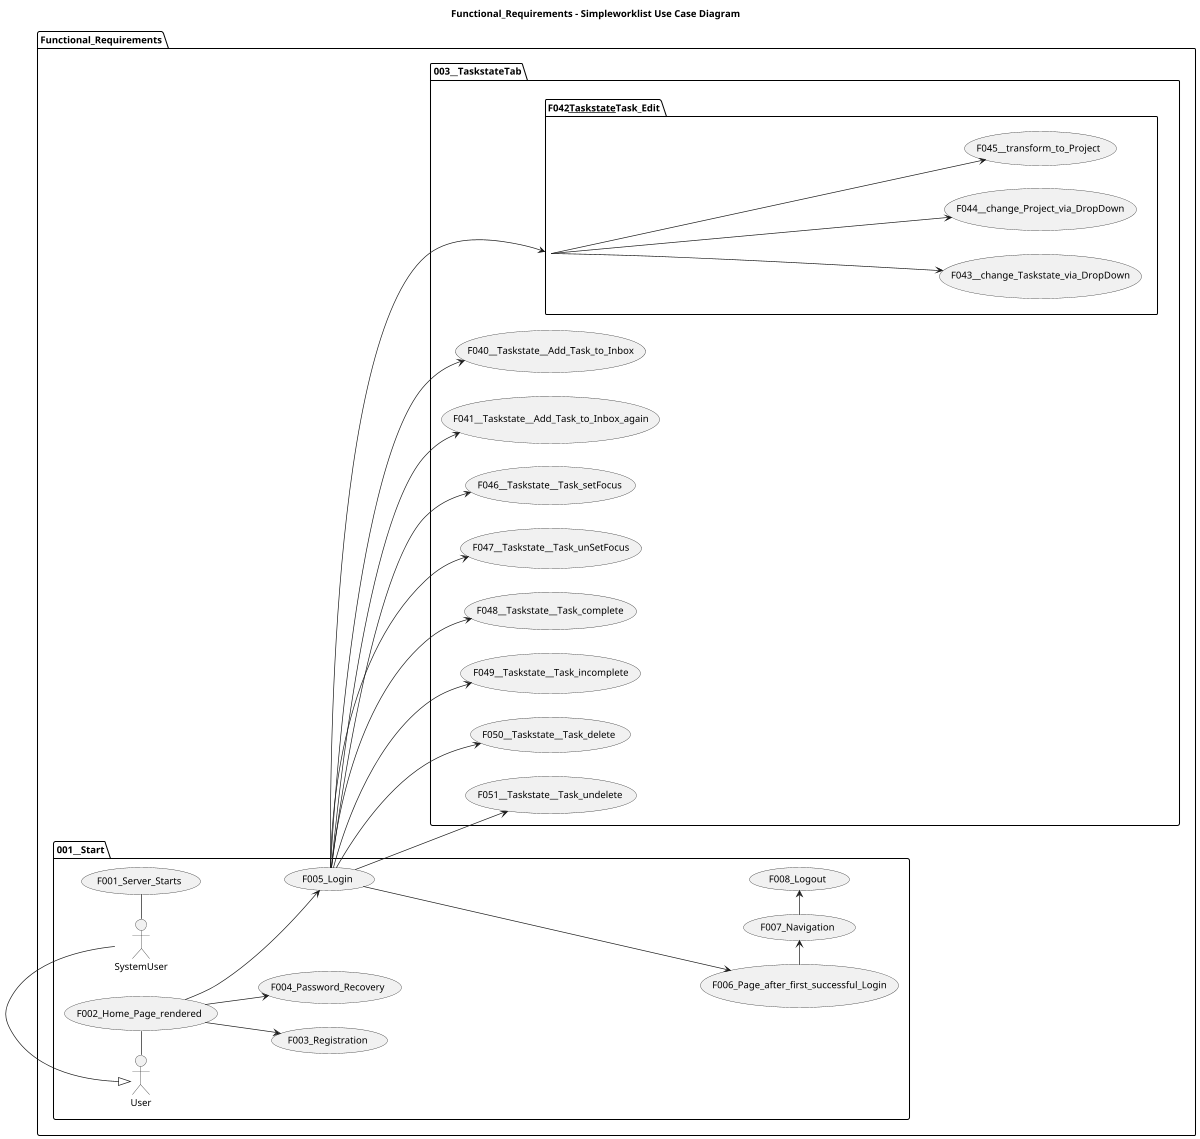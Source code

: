 @startuml

title Functional_Requirements - Simpleworklist Use Case Diagram

left to right direction
'top to bottom direction

'https://plantuml.com/use-case-diagram

scale 1200 width

package Functional_Requirements {

  package 001__Start {
    SystemUser - (F001_Server_Starts)
    User - (F002_Home_Page_rendered)
    (F002_Home_Page_rendered) --> (F003_Registration)
    (F002_Home_Page_rendered) --> (F004_Password_Recovery)
    (F002_Home_Page_rendered) --> (F005_Login)
    (F005_Login) ---> (F006_Page_after_first_successful_Login)
    (F006_Page_after_first_successful_Login) -> (F007_Navigation)
    (F007_Navigation) -> (F008_Logout)

    User <|- SystemUser
  }

  package 003__TaskstateTab {
    (F005_Login) --> (F040__Taskstate__Add_Task_to_Inbox)
    (F005_Login) --> (F041__Taskstate__Add_Task_to_Inbox_again)
    (F005_Login) --> (F042__Taskstate__Task_Edit)
    package F042__Taskstate__Task_Edit {
      (F042__Taskstate__Task_Edit) ---> (F043__change_Taskstate_via_DropDown)
      (F042__Taskstate__Task_Edit) ---> (F044__change_Project_via_DropDown)
      (F042__Taskstate__Task_Edit) ---> (F045__transform_to_Project)
    }
    (F005_Login) --> (F046__Taskstate__Task_setFocus)
    (F005_Login) --> (F047__Taskstate__Task_unSetFocus)
    (F005_Login) --> (F048__Taskstate__Task_complete)
    (F005_Login) --> (F049__Taskstate__Task_incomplete)
    (F005_Login) --> (F050__Taskstate__Task_delete)
    (F005_Login) --> (F051__Taskstate__Task_undelete)
  }

}
@enduml
